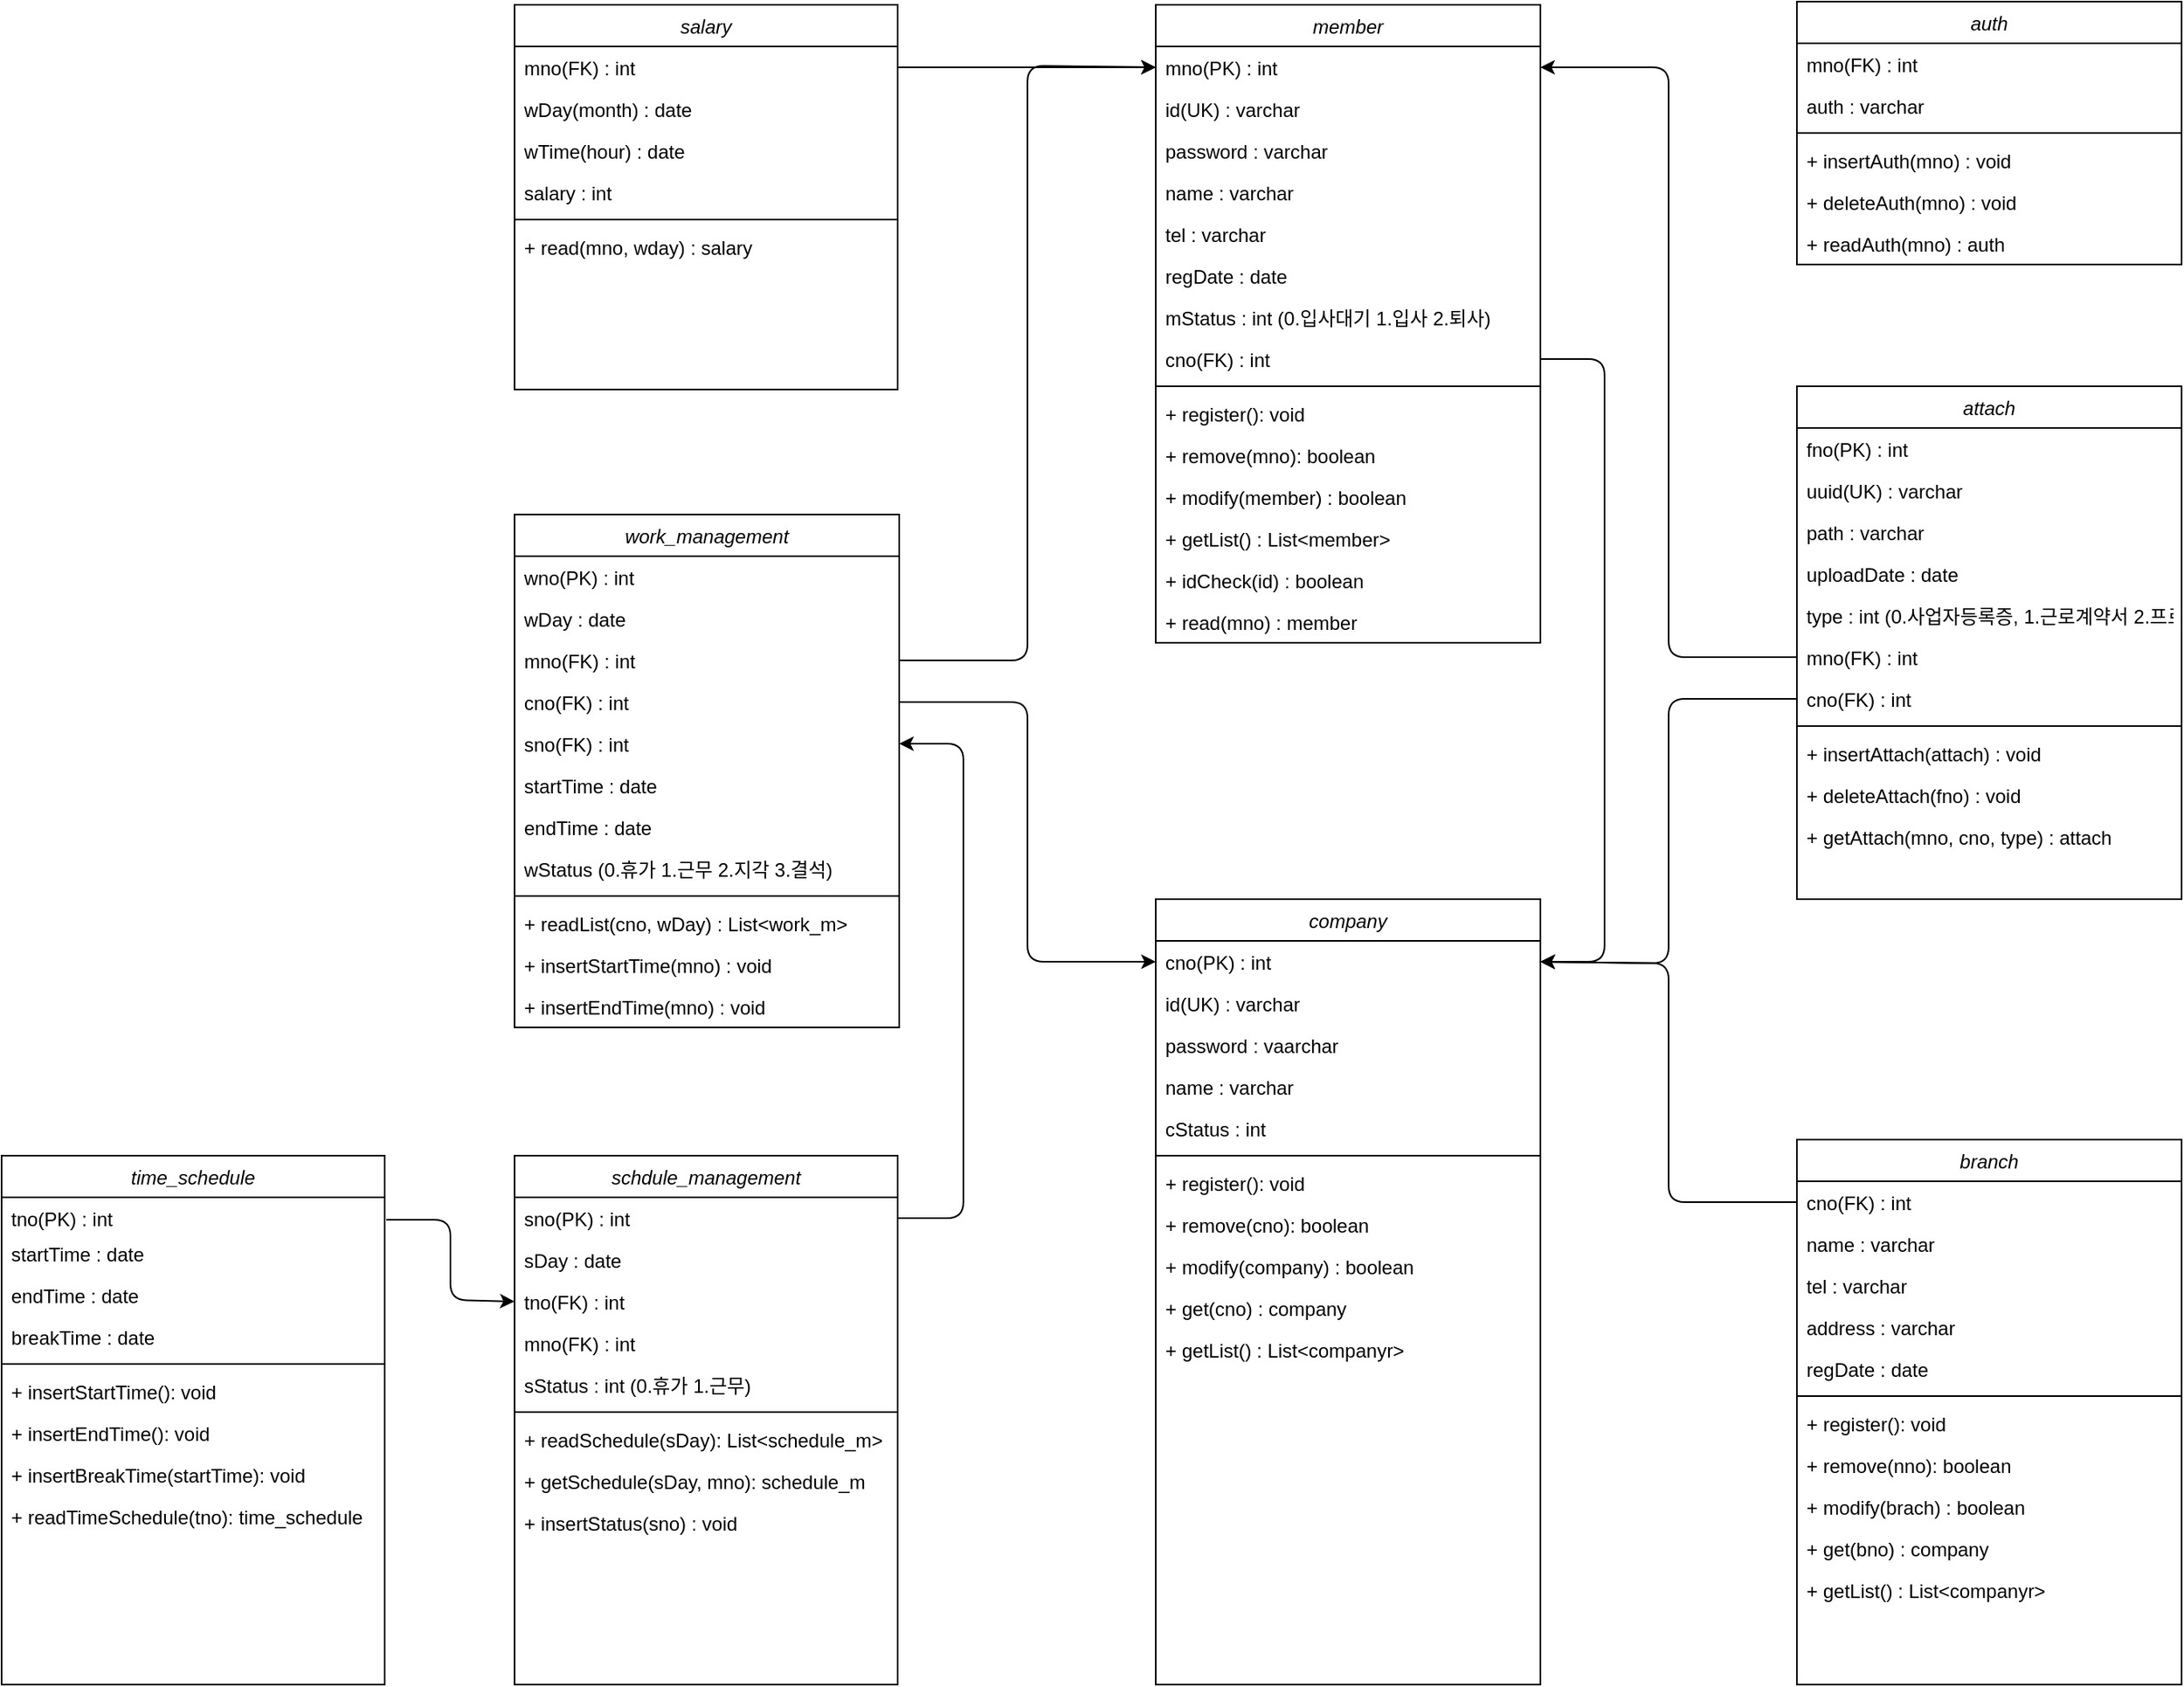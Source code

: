 <mxfile version="14.0.1" type="github">
  <diagram id="C5RBs43oDa-KdzZeNtuy" name="Page-1">
    <mxGraphModel dx="3178" dy="1263" grid="1" gridSize="10" guides="1" tooltips="1" connect="1" arrows="1" fold="1" page="1" pageScale="1" pageWidth="827" pageHeight="1169" math="0" shadow="0">
      <root>
        <mxCell id="WIyWlLk6GJQsqaUBKTNV-0" />
        <mxCell id="WIyWlLk6GJQsqaUBKTNV-1" parent="WIyWlLk6GJQsqaUBKTNV-0" />
        <mxCell id="zkfFHV4jXpPFQw0GAbJ--0" value="member" style="swimlane;fontStyle=2;align=center;verticalAlign=top;childLayout=stackLayout;horizontal=1;startSize=26;horizontalStack=0;resizeParent=1;resizeLast=0;collapsible=1;marginBottom=0;rounded=0;shadow=0;strokeWidth=1;" parent="WIyWlLk6GJQsqaUBKTNV-1" vertex="1">
          <mxGeometry x="200" y="2" width="240" height="398" as="geometry">
            <mxRectangle x="230" y="140" width="160" height="26" as="alternateBounds" />
          </mxGeometry>
        </mxCell>
        <mxCell id="zkfFHV4jXpPFQw0GAbJ--1" value="mno(PK) : int" style="text;align=left;verticalAlign=top;spacingLeft=4;spacingRight=4;overflow=hidden;rotatable=0;points=[[0,0.5],[1,0.5]];portConstraint=eastwest;" parent="zkfFHV4jXpPFQw0GAbJ--0" vertex="1">
          <mxGeometry y="26" width="240" height="26" as="geometry" />
        </mxCell>
        <mxCell id="zkfFHV4jXpPFQw0GAbJ--2" value="id(UK) : varchar" style="text;align=left;verticalAlign=top;spacingLeft=4;spacingRight=4;overflow=hidden;rotatable=0;points=[[0,0.5],[1,0.5]];portConstraint=eastwest;rounded=0;shadow=0;html=0;" parent="zkfFHV4jXpPFQw0GAbJ--0" vertex="1">
          <mxGeometry y="52" width="240" height="26" as="geometry" />
        </mxCell>
        <mxCell id="zkfFHV4jXpPFQw0GAbJ--3" value="password : varchar" style="text;align=left;verticalAlign=top;spacingLeft=4;spacingRight=4;overflow=hidden;rotatable=0;points=[[0,0.5],[1,0.5]];portConstraint=eastwest;rounded=0;shadow=0;html=0;" parent="zkfFHV4jXpPFQw0GAbJ--0" vertex="1">
          <mxGeometry y="78" width="240" height="26" as="geometry" />
        </mxCell>
        <mxCell id="G1WPcgpHf6JRZ7Yt-Vm_-9" value="name : varchar" style="text;align=left;verticalAlign=top;spacingLeft=4;spacingRight=4;overflow=hidden;rotatable=0;points=[[0,0.5],[1,0.5]];portConstraint=eastwest;rounded=0;shadow=0;html=0;" parent="zkfFHV4jXpPFQw0GAbJ--0" vertex="1">
          <mxGeometry y="104" width="240" height="26" as="geometry" />
        </mxCell>
        <mxCell id="G1WPcgpHf6JRZ7Yt-Vm_-3" value="tel : varchar" style="text;align=left;verticalAlign=top;spacingLeft=4;spacingRight=4;overflow=hidden;rotatable=0;points=[[0,0.5],[1,0.5]];portConstraint=eastwest;rounded=0;shadow=0;html=0;" parent="zkfFHV4jXpPFQw0GAbJ--0" vertex="1">
          <mxGeometry y="130" width="240" height="26" as="geometry" />
        </mxCell>
        <mxCell id="G1WPcgpHf6JRZ7Yt-Vm_-4" value="regDate : date" style="text;align=left;verticalAlign=top;spacingLeft=4;spacingRight=4;overflow=hidden;rotatable=0;points=[[0,0.5],[1,0.5]];portConstraint=eastwest;rounded=0;shadow=0;html=0;" parent="zkfFHV4jXpPFQw0GAbJ--0" vertex="1">
          <mxGeometry y="156" width="240" height="26" as="geometry" />
        </mxCell>
        <mxCell id="G1WPcgpHf6JRZ7Yt-Vm_-12" value="mStatus : int (0.입사대기 1.입사 2.퇴사)" style="text;align=left;verticalAlign=top;spacingLeft=4;spacingRight=4;overflow=hidden;rotatable=0;points=[[0,0.5],[1,0.5]];portConstraint=eastwest;rounded=0;shadow=0;html=0;" parent="zkfFHV4jXpPFQw0GAbJ--0" vertex="1">
          <mxGeometry y="182" width="240" height="26" as="geometry" />
        </mxCell>
        <mxCell id="G1WPcgpHf6JRZ7Yt-Vm_-89" value="cno(FK) : int" style="text;align=left;verticalAlign=top;spacingLeft=4;spacingRight=4;overflow=hidden;rotatable=0;points=[[0,0.5],[1,0.5]];portConstraint=eastwest;rounded=0;shadow=0;html=0;" parent="zkfFHV4jXpPFQw0GAbJ--0" vertex="1">
          <mxGeometry y="208" width="240" height="26" as="geometry" />
        </mxCell>
        <mxCell id="G1WPcgpHf6JRZ7Yt-Vm_-146" value="" style="line;strokeWidth=1;fillColor=none;align=left;verticalAlign=middle;spacingTop=-1;spacingLeft=3;spacingRight=3;rotatable=0;labelPosition=right;points=[];portConstraint=eastwest;" parent="zkfFHV4jXpPFQw0GAbJ--0" vertex="1">
          <mxGeometry y="234" width="240" height="8" as="geometry" />
        </mxCell>
        <mxCell id="G1WPcgpHf6JRZ7Yt-Vm_-147" value="+ register(): void" style="text;strokeColor=none;fillColor=none;align=left;verticalAlign=top;spacingLeft=4;spacingRight=4;overflow=hidden;rotatable=0;points=[[0,0.5],[1,0.5]];portConstraint=eastwest;" parent="zkfFHV4jXpPFQw0GAbJ--0" vertex="1">
          <mxGeometry y="242" width="240" height="26" as="geometry" />
        </mxCell>
        <mxCell id="G1WPcgpHf6JRZ7Yt-Vm_-148" value="+ remove(mno): boolean" style="text;strokeColor=none;fillColor=none;align=left;verticalAlign=top;spacingLeft=4;spacingRight=4;overflow=hidden;rotatable=0;points=[[0,0.5],[1,0.5]];portConstraint=eastwest;" parent="zkfFHV4jXpPFQw0GAbJ--0" vertex="1">
          <mxGeometry y="268" width="240" height="26" as="geometry" />
        </mxCell>
        <mxCell id="G1WPcgpHf6JRZ7Yt-Vm_-149" value="+ modify(member) : boolean" style="text;strokeColor=none;fillColor=none;align=left;verticalAlign=top;spacingLeft=4;spacingRight=4;overflow=hidden;rotatable=0;points=[[0,0.5],[1,0.5]];portConstraint=eastwest;" parent="zkfFHV4jXpPFQw0GAbJ--0" vertex="1">
          <mxGeometry y="294" width="240" height="26" as="geometry" />
        </mxCell>
        <mxCell id="G1WPcgpHf6JRZ7Yt-Vm_-151" value="+ getList() : List&lt;member&gt;" style="text;strokeColor=none;fillColor=none;align=left;verticalAlign=top;spacingLeft=4;spacingRight=4;overflow=hidden;rotatable=0;points=[[0,0.5],[1,0.5]];portConstraint=eastwest;" parent="zkfFHV4jXpPFQw0GAbJ--0" vertex="1">
          <mxGeometry y="320" width="240" height="26" as="geometry" />
        </mxCell>
        <mxCell id="G1WPcgpHf6JRZ7Yt-Vm_-152" value="+ idCheck(id) : boolean" style="text;strokeColor=none;fillColor=none;align=left;verticalAlign=top;spacingLeft=4;spacingRight=4;overflow=hidden;rotatable=0;points=[[0,0.5],[1,0.5]];portConstraint=eastwest;" parent="zkfFHV4jXpPFQw0GAbJ--0" vertex="1">
          <mxGeometry y="346" width="240" height="26" as="geometry" />
        </mxCell>
        <mxCell id="G1WPcgpHf6JRZ7Yt-Vm_-153" value="+ read(mno) : member" style="text;strokeColor=none;fillColor=none;align=left;verticalAlign=top;spacingLeft=4;spacingRight=4;overflow=hidden;rotatable=0;points=[[0,0.5],[1,0.5]];portConstraint=eastwest;" parent="zkfFHV4jXpPFQw0GAbJ--0" vertex="1">
          <mxGeometry y="372" width="240" height="26" as="geometry" />
        </mxCell>
        <mxCell id="G1WPcgpHf6JRZ7Yt-Vm_-15" value="auth" style="swimlane;fontStyle=2;align=center;verticalAlign=top;childLayout=stackLayout;horizontal=1;startSize=26;horizontalStack=0;resizeParent=1;resizeLast=0;collapsible=1;marginBottom=0;rounded=0;shadow=0;strokeWidth=1;" parent="WIyWlLk6GJQsqaUBKTNV-1" vertex="1">
          <mxGeometry x="600" width="240" height="164" as="geometry">
            <mxRectangle x="230" y="140" width="160" height="26" as="alternateBounds" />
          </mxGeometry>
        </mxCell>
        <mxCell id="G1WPcgpHf6JRZ7Yt-Vm_-16" value="mno(FK) : int" style="text;align=left;verticalAlign=top;spacingLeft=4;spacingRight=4;overflow=hidden;rotatable=0;points=[[0,0.5],[1,0.5]];portConstraint=eastwest;" parent="G1WPcgpHf6JRZ7Yt-Vm_-15" vertex="1">
          <mxGeometry y="26" width="240" height="26" as="geometry" />
        </mxCell>
        <mxCell id="G1WPcgpHf6JRZ7Yt-Vm_-17" value="auth : varchar" style="text;align=left;verticalAlign=top;spacingLeft=4;spacingRight=4;overflow=hidden;rotatable=0;points=[[0,0.5],[1,0.5]];portConstraint=eastwest;rounded=0;shadow=0;html=0;" parent="G1WPcgpHf6JRZ7Yt-Vm_-15" vertex="1">
          <mxGeometry y="52" width="240" height="26" as="geometry" />
        </mxCell>
        <mxCell id="G1WPcgpHf6JRZ7Yt-Vm_-156" value="" style="line;strokeWidth=1;fillColor=none;align=left;verticalAlign=middle;spacingTop=-1;spacingLeft=3;spacingRight=3;rotatable=0;labelPosition=right;points=[];portConstraint=eastwest;" parent="G1WPcgpHf6JRZ7Yt-Vm_-15" vertex="1">
          <mxGeometry y="78" width="240" height="8" as="geometry" />
        </mxCell>
        <mxCell id="G1WPcgpHf6JRZ7Yt-Vm_-157" value="+ insertAuth(mno) : void" style="text;strokeColor=none;fillColor=none;align=left;verticalAlign=top;spacingLeft=4;spacingRight=4;overflow=hidden;rotatable=0;points=[[0,0.5],[1,0.5]];portConstraint=eastwest;" parent="G1WPcgpHf6JRZ7Yt-Vm_-15" vertex="1">
          <mxGeometry y="86" width="240" height="26" as="geometry" />
        </mxCell>
        <mxCell id="G1WPcgpHf6JRZ7Yt-Vm_-158" value="+ deleteAuth(mno) : void" style="text;strokeColor=none;fillColor=none;align=left;verticalAlign=top;spacingLeft=4;spacingRight=4;overflow=hidden;rotatable=0;points=[[0,0.5],[1,0.5]];portConstraint=eastwest;" parent="G1WPcgpHf6JRZ7Yt-Vm_-15" vertex="1">
          <mxGeometry y="112" width="240" height="26" as="geometry" />
        </mxCell>
        <mxCell id="G1WPcgpHf6JRZ7Yt-Vm_-161" value="+ readAuth(mno) : auth" style="text;strokeColor=none;fillColor=none;align=left;verticalAlign=top;spacingLeft=4;spacingRight=4;overflow=hidden;rotatable=0;points=[[0,0.5],[1,0.5]];portConstraint=eastwest;" parent="G1WPcgpHf6JRZ7Yt-Vm_-15" vertex="1">
          <mxGeometry y="138" width="240" height="26" as="geometry" />
        </mxCell>
        <mxCell id="G1WPcgpHf6JRZ7Yt-Vm_-24" value="attach" style="swimlane;fontStyle=2;align=center;verticalAlign=top;childLayout=stackLayout;horizontal=1;startSize=26;horizontalStack=0;resizeParent=1;resizeLast=0;collapsible=1;marginBottom=0;rounded=0;shadow=0;strokeWidth=1;" parent="WIyWlLk6GJQsqaUBKTNV-1" vertex="1">
          <mxGeometry x="600" y="240" width="240" height="320" as="geometry">
            <mxRectangle x="600" y="120" width="160" height="26" as="alternateBounds" />
          </mxGeometry>
        </mxCell>
        <mxCell id="G1WPcgpHf6JRZ7Yt-Vm_-25" value="fno(PK) : int" style="text;align=left;verticalAlign=top;spacingLeft=4;spacingRight=4;overflow=hidden;rotatable=0;points=[[0,0.5],[1,0.5]];portConstraint=eastwest;" parent="G1WPcgpHf6JRZ7Yt-Vm_-24" vertex="1">
          <mxGeometry y="26" width="240" height="26" as="geometry" />
        </mxCell>
        <mxCell id="G1WPcgpHf6JRZ7Yt-Vm_-26" value="uuid(UK) : varchar" style="text;align=left;verticalAlign=top;spacingLeft=4;spacingRight=4;overflow=hidden;rotatable=0;points=[[0,0.5],[1,0.5]];portConstraint=eastwest;rounded=0;shadow=0;html=0;" parent="G1WPcgpHf6JRZ7Yt-Vm_-24" vertex="1">
          <mxGeometry y="52" width="240" height="26" as="geometry" />
        </mxCell>
        <mxCell id="G1WPcgpHf6JRZ7Yt-Vm_-27" value="path : varchar" style="text;align=left;verticalAlign=top;spacingLeft=4;spacingRight=4;overflow=hidden;rotatable=0;points=[[0,0.5],[1,0.5]];portConstraint=eastwest;rounded=0;shadow=0;html=0;" parent="G1WPcgpHf6JRZ7Yt-Vm_-24" vertex="1">
          <mxGeometry y="78" width="240" height="26" as="geometry" />
        </mxCell>
        <mxCell id="G1WPcgpHf6JRZ7Yt-Vm_-28" value="uploadDate : date" style="text;align=left;verticalAlign=top;spacingLeft=4;spacingRight=4;overflow=hidden;rotatable=0;points=[[0,0.5],[1,0.5]];portConstraint=eastwest;rounded=0;shadow=0;html=0;" parent="G1WPcgpHf6JRZ7Yt-Vm_-24" vertex="1">
          <mxGeometry y="104" width="240" height="26" as="geometry" />
        </mxCell>
        <mxCell id="G1WPcgpHf6JRZ7Yt-Vm_-79" value="type : int (0.사업자등록증, 1.근로계약서 2.프로필사진)" style="text;align=left;verticalAlign=top;spacingLeft=4;spacingRight=4;overflow=hidden;rotatable=0;points=[[0,0.5],[1,0.5]];portConstraint=eastwest;rounded=0;shadow=0;html=0;" parent="G1WPcgpHf6JRZ7Yt-Vm_-24" vertex="1">
          <mxGeometry y="130" width="240" height="26" as="geometry" />
        </mxCell>
        <mxCell id="G1WPcgpHf6JRZ7Yt-Vm_-29" value="mno(FK) : int" style="text;align=left;verticalAlign=top;spacingLeft=4;spacingRight=4;overflow=hidden;rotatable=0;points=[[0,0.5],[1,0.5]];portConstraint=eastwest;rounded=0;shadow=0;html=0;" parent="G1WPcgpHf6JRZ7Yt-Vm_-24" vertex="1">
          <mxGeometry y="156" width="240" height="26" as="geometry" />
        </mxCell>
        <mxCell id="G1WPcgpHf6JRZ7Yt-Vm_-106" value="cno(FK) : int" style="text;align=left;verticalAlign=top;spacingLeft=4;spacingRight=4;overflow=hidden;rotatable=0;points=[[0,0.5],[1,0.5]];portConstraint=eastwest;rounded=0;shadow=0;html=0;" parent="G1WPcgpHf6JRZ7Yt-Vm_-24" vertex="1">
          <mxGeometry y="182" width="240" height="26" as="geometry" />
        </mxCell>
        <mxCell id="G1WPcgpHf6JRZ7Yt-Vm_-163" value="" style="line;strokeWidth=1;fillColor=none;align=left;verticalAlign=middle;spacingTop=-1;spacingLeft=3;spacingRight=3;rotatable=0;labelPosition=right;points=[];portConstraint=eastwest;" parent="G1WPcgpHf6JRZ7Yt-Vm_-24" vertex="1">
          <mxGeometry y="208" width="240" height="8" as="geometry" />
        </mxCell>
        <mxCell id="G1WPcgpHf6JRZ7Yt-Vm_-165" value="+ insertAttach(attach) : void" style="text;strokeColor=none;fillColor=none;align=left;verticalAlign=top;spacingLeft=4;spacingRight=4;overflow=hidden;rotatable=0;points=[[0,0.5],[1,0.5]];portConstraint=eastwest;" parent="G1WPcgpHf6JRZ7Yt-Vm_-24" vertex="1">
          <mxGeometry y="216" width="240" height="26" as="geometry" />
        </mxCell>
        <mxCell id="G1WPcgpHf6JRZ7Yt-Vm_-166" value="+ deleteAttach(fno) : void" style="text;strokeColor=none;fillColor=none;align=left;verticalAlign=top;spacingLeft=4;spacingRight=4;overflow=hidden;rotatable=0;points=[[0,0.5],[1,0.5]];portConstraint=eastwest;" parent="G1WPcgpHf6JRZ7Yt-Vm_-24" vertex="1">
          <mxGeometry y="242" width="240" height="26" as="geometry" />
        </mxCell>
        <mxCell id="G1WPcgpHf6JRZ7Yt-Vm_-167" value="+ getAttach(mno, cno, type) : attach&#xa;" style="text;strokeColor=none;fillColor=none;align=left;verticalAlign=top;spacingLeft=4;spacingRight=4;overflow=hidden;rotatable=0;points=[[0,0.5],[1,0.5]];portConstraint=eastwest;" parent="G1WPcgpHf6JRZ7Yt-Vm_-24" vertex="1">
          <mxGeometry y="268" width="240" height="26" as="geometry" />
        </mxCell>
        <mxCell id="G1WPcgpHf6JRZ7Yt-Vm_-32" value="work_management" style="swimlane;fontStyle=2;align=center;verticalAlign=top;childLayout=stackLayout;horizontal=1;startSize=26;horizontalStack=0;resizeParent=1;resizeLast=0;collapsible=1;marginBottom=0;rounded=0;shadow=0;strokeWidth=1;" parent="WIyWlLk6GJQsqaUBKTNV-1" vertex="1">
          <mxGeometry x="-200" y="320" width="240" height="320" as="geometry">
            <mxRectangle x="230" y="140" width="160" height="26" as="alternateBounds" />
          </mxGeometry>
        </mxCell>
        <mxCell id="G1WPcgpHf6JRZ7Yt-Vm_-41" value="wno(PK) : int" style="text;align=left;verticalAlign=top;spacingLeft=4;spacingRight=4;overflow=hidden;rotatable=0;points=[[0,0.5],[1,0.5]];portConstraint=eastwest;" parent="G1WPcgpHf6JRZ7Yt-Vm_-32" vertex="1">
          <mxGeometry y="26" width="240" height="26" as="geometry" />
        </mxCell>
        <mxCell id="G1WPcgpHf6JRZ7Yt-Vm_-34" value="wDay : date" style="text;align=left;verticalAlign=top;spacingLeft=4;spacingRight=4;overflow=hidden;rotatable=0;points=[[0,0.5],[1,0.5]];portConstraint=eastwest;rounded=0;shadow=0;html=0;" parent="G1WPcgpHf6JRZ7Yt-Vm_-32" vertex="1">
          <mxGeometry y="52" width="240" height="26" as="geometry" />
        </mxCell>
        <mxCell id="G1WPcgpHf6JRZ7Yt-Vm_-33" value="mno(FK) : int" style="text;align=left;verticalAlign=top;spacingLeft=4;spacingRight=4;overflow=hidden;rotatable=0;points=[[0,0.5],[1,0.5]];portConstraint=eastwest;" parent="G1WPcgpHf6JRZ7Yt-Vm_-32" vertex="1">
          <mxGeometry y="78" width="240" height="26" as="geometry" />
        </mxCell>
        <mxCell id="G1WPcgpHf6JRZ7Yt-Vm_-107" value="cno(FK) : int" style="text;align=left;verticalAlign=top;spacingLeft=4;spacingRight=4;overflow=hidden;rotatable=0;points=[[0,0.5],[1,0.5]];portConstraint=eastwest;rounded=0;shadow=0;html=0;" parent="G1WPcgpHf6JRZ7Yt-Vm_-32" vertex="1">
          <mxGeometry y="104" width="240" height="26" as="geometry" />
        </mxCell>
        <mxCell id="G1WPcgpHf6JRZ7Yt-Vm_-68" value="sno(FK) : int" style="text;align=left;verticalAlign=top;spacingLeft=4;spacingRight=4;overflow=hidden;rotatable=0;points=[[0,0.5],[1,0.5]];portConstraint=eastwest;rounded=0;shadow=0;html=0;" parent="G1WPcgpHf6JRZ7Yt-Vm_-32" vertex="1">
          <mxGeometry y="130" width="240" height="26" as="geometry" />
        </mxCell>
        <mxCell id="G1WPcgpHf6JRZ7Yt-Vm_-35" value="startTime : date" style="text;align=left;verticalAlign=top;spacingLeft=4;spacingRight=4;overflow=hidden;rotatable=0;points=[[0,0.5],[1,0.5]];portConstraint=eastwest;rounded=0;shadow=0;html=0;" parent="G1WPcgpHf6JRZ7Yt-Vm_-32" vertex="1">
          <mxGeometry y="156" width="240" height="26" as="geometry" />
        </mxCell>
        <mxCell id="G1WPcgpHf6JRZ7Yt-Vm_-36" value="endTime : date" style="text;align=left;verticalAlign=top;spacingLeft=4;spacingRight=4;overflow=hidden;rotatable=0;points=[[0,0.5],[1,0.5]];portConstraint=eastwest;rounded=0;shadow=0;html=0;" parent="G1WPcgpHf6JRZ7Yt-Vm_-32" vertex="1">
          <mxGeometry y="182" width="240" height="26" as="geometry" />
        </mxCell>
        <mxCell id="G1WPcgpHf6JRZ7Yt-Vm_-37" value="wStatus (0.휴가 1.근무 2.지각 3.결석)" style="text;align=left;verticalAlign=top;spacingLeft=4;spacingRight=4;overflow=hidden;rotatable=0;points=[[0,0.5],[1,0.5]];portConstraint=eastwest;rounded=0;shadow=0;html=0;" parent="G1WPcgpHf6JRZ7Yt-Vm_-32" vertex="1">
          <mxGeometry y="208" width="240" height="26" as="geometry" />
        </mxCell>
        <mxCell id="G1WPcgpHf6JRZ7Yt-Vm_-175" value="" style="line;strokeWidth=1;fillColor=none;align=left;verticalAlign=middle;spacingTop=-1;spacingLeft=3;spacingRight=3;rotatable=0;labelPosition=right;points=[];portConstraint=eastwest;" parent="G1WPcgpHf6JRZ7Yt-Vm_-32" vertex="1">
          <mxGeometry y="234" width="240" height="8" as="geometry" />
        </mxCell>
        <mxCell id="G1WPcgpHf6JRZ7Yt-Vm_-195" value="+ readList(cno, wDay) : List&lt;work_m&gt;" style="text;strokeColor=none;fillColor=none;align=left;verticalAlign=top;spacingLeft=4;spacingRight=4;overflow=hidden;rotatable=0;points=[[0,0.5],[1,0.5]];portConstraint=eastwest;" parent="G1WPcgpHf6JRZ7Yt-Vm_-32" vertex="1">
          <mxGeometry y="242" width="240" height="26" as="geometry" />
        </mxCell>
        <mxCell id="G1WPcgpHf6JRZ7Yt-Vm_-196" value="+ insertStartTime(mno) : void" style="text;strokeColor=none;fillColor=none;align=left;verticalAlign=top;spacingLeft=4;spacingRight=4;overflow=hidden;rotatable=0;points=[[0,0.5],[1,0.5]];portConstraint=eastwest;" parent="G1WPcgpHf6JRZ7Yt-Vm_-32" vertex="1">
          <mxGeometry y="268" width="240" height="26" as="geometry" />
        </mxCell>
        <mxCell id="G1WPcgpHf6JRZ7Yt-Vm_-197" value="+ insertEndTime(mno) : void" style="text;strokeColor=none;fillColor=none;align=left;verticalAlign=top;spacingLeft=4;spacingRight=4;overflow=hidden;rotatable=0;points=[[0,0.5],[1,0.5]];portConstraint=eastwest;" parent="G1WPcgpHf6JRZ7Yt-Vm_-32" vertex="1">
          <mxGeometry y="294" width="240" height="26" as="geometry" />
        </mxCell>
        <mxCell id="G1WPcgpHf6JRZ7Yt-Vm_-42" value="schdule_management" style="swimlane;fontStyle=2;align=center;verticalAlign=top;childLayout=stackLayout;horizontal=1;startSize=26;horizontalStack=0;resizeParent=1;resizeLast=0;collapsible=1;marginBottom=0;rounded=0;shadow=0;strokeWidth=1;" parent="WIyWlLk6GJQsqaUBKTNV-1" vertex="1">
          <mxGeometry x="-200" y="720" width="239" height="330" as="geometry">
            <mxRectangle x="230" y="140" width="160" height="26" as="alternateBounds" />
          </mxGeometry>
        </mxCell>
        <mxCell id="G1WPcgpHf6JRZ7Yt-Vm_-43" value="sno(PK) : int" style="text;align=left;verticalAlign=top;spacingLeft=4;spacingRight=4;overflow=hidden;rotatable=0;points=[[0,0.5],[1,0.5]];portConstraint=eastwest;" parent="G1WPcgpHf6JRZ7Yt-Vm_-42" vertex="1">
          <mxGeometry y="26" width="239" height="26" as="geometry" />
        </mxCell>
        <mxCell id="G1WPcgpHf6JRZ7Yt-Vm_-44" value="sDay : date" style="text;align=left;verticalAlign=top;spacingLeft=4;spacingRight=4;overflow=hidden;rotatable=0;points=[[0,0.5],[1,0.5]];portConstraint=eastwest;rounded=0;shadow=0;html=0;" parent="G1WPcgpHf6JRZ7Yt-Vm_-42" vertex="1">
          <mxGeometry y="52" width="239" height="26" as="geometry" />
        </mxCell>
        <mxCell id="G1WPcgpHf6JRZ7Yt-Vm_-45" value="tno(FK) : int" style="text;align=left;verticalAlign=top;spacingLeft=4;spacingRight=4;overflow=hidden;rotatable=0;points=[[0,0.5],[1,0.5]];portConstraint=eastwest;rounded=0;shadow=0;html=0;" parent="G1WPcgpHf6JRZ7Yt-Vm_-42" vertex="1">
          <mxGeometry y="78" width="239" height="26" as="geometry" />
        </mxCell>
        <mxCell id="G1WPcgpHf6JRZ7Yt-Vm_-191" value="mno(FK) : int" style="text;align=left;verticalAlign=top;spacingLeft=4;spacingRight=4;overflow=hidden;rotatable=0;points=[[0,0.5],[1,0.5]];portConstraint=eastwest;rounded=0;shadow=0;html=0;" parent="G1WPcgpHf6JRZ7Yt-Vm_-42" vertex="1">
          <mxGeometry y="104" width="239" height="26" as="geometry" />
        </mxCell>
        <mxCell id="G1WPcgpHf6JRZ7Yt-Vm_-46" value="sStatus : int (0.휴가 1.근무)" style="text;align=left;verticalAlign=top;spacingLeft=4;spacingRight=4;overflow=hidden;rotatable=0;points=[[0,0.5],[1,0.5]];portConstraint=eastwest;rounded=0;shadow=0;html=0;" parent="G1WPcgpHf6JRZ7Yt-Vm_-42" vertex="1">
          <mxGeometry y="130" width="239" height="26" as="geometry" />
        </mxCell>
        <mxCell id="G1WPcgpHf6JRZ7Yt-Vm_-177" value="" style="line;strokeWidth=1;fillColor=none;align=left;verticalAlign=middle;spacingTop=-1;spacingLeft=3;spacingRight=3;rotatable=0;labelPosition=right;points=[];portConstraint=eastwest;" parent="G1WPcgpHf6JRZ7Yt-Vm_-42" vertex="1">
          <mxGeometry y="156" width="239" height="8" as="geometry" />
        </mxCell>
        <mxCell id="G1WPcgpHf6JRZ7Yt-Vm_-192" value="+ readSchedule(sDay): List&lt;schedule_m&gt;" style="text;strokeColor=none;fillColor=none;align=left;verticalAlign=top;spacingLeft=4;spacingRight=4;overflow=hidden;rotatable=0;points=[[0,0.5],[1,0.5]];portConstraint=eastwest;" parent="G1WPcgpHf6JRZ7Yt-Vm_-42" vertex="1">
          <mxGeometry y="164" width="239" height="26" as="geometry" />
        </mxCell>
        <mxCell id="G1WPcgpHf6JRZ7Yt-Vm_-194" value="+ getSchedule(sDay, mno): schedule_m" style="text;strokeColor=none;fillColor=none;align=left;verticalAlign=top;spacingLeft=4;spacingRight=4;overflow=hidden;rotatable=0;points=[[0,0.5],[1,0.5]];portConstraint=eastwest;" parent="G1WPcgpHf6JRZ7Yt-Vm_-42" vertex="1">
          <mxGeometry y="190" width="239" height="26" as="geometry" />
        </mxCell>
        <mxCell id="G1WPcgpHf6JRZ7Yt-Vm_-193" value="+ insertStatus(sno) : void" style="text;strokeColor=none;fillColor=none;align=left;verticalAlign=top;spacingLeft=4;spacingRight=4;overflow=hidden;rotatable=0;points=[[0,0.5],[1,0.5]];portConstraint=eastwest;" parent="G1WPcgpHf6JRZ7Yt-Vm_-42" vertex="1">
          <mxGeometry y="216" width="239" height="26" as="geometry" />
        </mxCell>
        <mxCell id="G1WPcgpHf6JRZ7Yt-Vm_-50" value="time_schedule" style="swimlane;fontStyle=2;align=center;verticalAlign=top;childLayout=stackLayout;horizontal=1;startSize=26;horizontalStack=0;resizeParent=1;resizeLast=0;collapsible=1;marginBottom=0;rounded=0;shadow=0;strokeWidth=1;" parent="WIyWlLk6GJQsqaUBKTNV-1" vertex="1">
          <mxGeometry x="-520" y="720" width="239" height="330" as="geometry">
            <mxRectangle x="230" y="140" width="160" height="26" as="alternateBounds" />
          </mxGeometry>
        </mxCell>
        <mxCell id="G1WPcgpHf6JRZ7Yt-Vm_-51" value="tno(PK) : int" style="text;align=left;verticalAlign=top;spacingLeft=4;spacingRight=4;overflow=hidden;rotatable=0;points=[[0,0.5],[1,0.5]];portConstraint=eastwest;" parent="G1WPcgpHf6JRZ7Yt-Vm_-50" vertex="1">
          <mxGeometry y="26" width="239" height="22" as="geometry" />
        </mxCell>
        <mxCell id="G1WPcgpHf6JRZ7Yt-Vm_-52" value="startTime : date" style="text;align=left;verticalAlign=top;spacingLeft=4;spacingRight=4;overflow=hidden;rotatable=0;points=[[0,0.5],[1,0.5]];portConstraint=eastwest;rounded=0;shadow=0;html=0;" parent="G1WPcgpHf6JRZ7Yt-Vm_-50" vertex="1">
          <mxGeometry y="48" width="239" height="26" as="geometry" />
        </mxCell>
        <mxCell id="G1WPcgpHf6JRZ7Yt-Vm_-53" value="endTime : date" style="text;align=left;verticalAlign=top;spacingLeft=4;spacingRight=4;overflow=hidden;rotatable=0;points=[[0,0.5],[1,0.5]];portConstraint=eastwest;rounded=0;shadow=0;html=0;" parent="G1WPcgpHf6JRZ7Yt-Vm_-50" vertex="1">
          <mxGeometry y="74" width="239" height="26" as="geometry" />
        </mxCell>
        <mxCell id="G1WPcgpHf6JRZ7Yt-Vm_-55" value="breakTime : date" style="text;align=left;verticalAlign=top;spacingLeft=4;spacingRight=4;overflow=hidden;rotatable=0;points=[[0,0.5],[1,0.5]];portConstraint=eastwest;rounded=0;shadow=0;html=0;" parent="G1WPcgpHf6JRZ7Yt-Vm_-50" vertex="1">
          <mxGeometry y="100" width="239" height="26" as="geometry" />
        </mxCell>
        <mxCell id="G1WPcgpHf6JRZ7Yt-Vm_-176" value="" style="line;strokeWidth=1;fillColor=none;align=left;verticalAlign=middle;spacingTop=-1;spacingLeft=3;spacingRight=3;rotatable=0;labelPosition=right;points=[];portConstraint=eastwest;" parent="G1WPcgpHf6JRZ7Yt-Vm_-50" vertex="1">
          <mxGeometry y="126" width="239" height="8" as="geometry" />
        </mxCell>
        <mxCell id="G1WPcgpHf6JRZ7Yt-Vm_-184" value="+ insertStartTime(): void" style="text;strokeColor=none;fillColor=none;align=left;verticalAlign=top;spacingLeft=4;spacingRight=4;overflow=hidden;rotatable=0;points=[[0,0.5],[1,0.5]];portConstraint=eastwest;" parent="G1WPcgpHf6JRZ7Yt-Vm_-50" vertex="1">
          <mxGeometry y="134" width="239" height="26" as="geometry" />
        </mxCell>
        <mxCell id="G1WPcgpHf6JRZ7Yt-Vm_-185" value="+ insertEndTime(): void" style="text;strokeColor=none;fillColor=none;align=left;verticalAlign=top;spacingLeft=4;spacingRight=4;overflow=hidden;rotatable=0;points=[[0,0.5],[1,0.5]];portConstraint=eastwest;" parent="G1WPcgpHf6JRZ7Yt-Vm_-50" vertex="1">
          <mxGeometry y="160" width="239" height="26" as="geometry" />
        </mxCell>
        <mxCell id="G1WPcgpHf6JRZ7Yt-Vm_-186" value="+ insertBreakTime(startTime): void" style="text;strokeColor=none;fillColor=none;align=left;verticalAlign=top;spacingLeft=4;spacingRight=4;overflow=hidden;rotatable=0;points=[[0,0.5],[1,0.5]];portConstraint=eastwest;" parent="G1WPcgpHf6JRZ7Yt-Vm_-50" vertex="1">
          <mxGeometry y="186" width="239" height="26" as="geometry" />
        </mxCell>
        <mxCell id="G1WPcgpHf6JRZ7Yt-Vm_-187" value="+ readTimeSchedule(tno): time_schedule" style="text;strokeColor=none;fillColor=none;align=left;verticalAlign=top;spacingLeft=4;spacingRight=4;overflow=hidden;rotatable=0;points=[[0,0.5],[1,0.5]];portConstraint=eastwest;" parent="G1WPcgpHf6JRZ7Yt-Vm_-50" vertex="1">
          <mxGeometry y="212" width="239" height="26" as="geometry" />
        </mxCell>
        <mxCell id="G1WPcgpHf6JRZ7Yt-Vm_-58" value="salary" style="swimlane;fontStyle=2;align=center;verticalAlign=top;childLayout=stackLayout;horizontal=1;startSize=26;horizontalStack=0;resizeParent=1;resizeLast=0;collapsible=1;marginBottom=0;rounded=0;shadow=0;strokeWidth=1;" parent="WIyWlLk6GJQsqaUBKTNV-1" vertex="1">
          <mxGeometry x="-200" y="2" width="239" height="240" as="geometry">
            <mxRectangle x="230" y="140" width="160" height="26" as="alternateBounds" />
          </mxGeometry>
        </mxCell>
        <mxCell id="G1WPcgpHf6JRZ7Yt-Vm_-59" value="mno(FK) : int" style="text;align=left;verticalAlign=top;spacingLeft=4;spacingRight=4;overflow=hidden;rotatable=0;points=[[0,0.5],[1,0.5]];portConstraint=eastwest;" parent="G1WPcgpHf6JRZ7Yt-Vm_-58" vertex="1">
          <mxGeometry y="26" width="239" height="26" as="geometry" />
        </mxCell>
        <mxCell id="G1WPcgpHf6JRZ7Yt-Vm_-60" value="wDay(month) : date" style="text;align=left;verticalAlign=top;spacingLeft=4;spacingRight=4;overflow=hidden;rotatable=0;points=[[0,0.5],[1,0.5]];portConstraint=eastwest;rounded=0;shadow=0;html=0;" parent="G1WPcgpHf6JRZ7Yt-Vm_-58" vertex="1">
          <mxGeometry y="52" width="239" height="26" as="geometry" />
        </mxCell>
        <mxCell id="G1WPcgpHf6JRZ7Yt-Vm_-190" value="wTime(hour) : date" style="text;align=left;verticalAlign=top;spacingLeft=4;spacingRight=4;overflow=hidden;rotatable=0;points=[[0,0.5],[1,0.5]];portConstraint=eastwest;rounded=0;shadow=0;html=0;" parent="G1WPcgpHf6JRZ7Yt-Vm_-58" vertex="1">
          <mxGeometry y="78" width="239" height="26" as="geometry" />
        </mxCell>
        <mxCell id="G1WPcgpHf6JRZ7Yt-Vm_-61" value="salary : int" style="text;align=left;verticalAlign=top;spacingLeft=4;spacingRight=4;overflow=hidden;rotatable=0;points=[[0,0.5],[1,0.5]];portConstraint=eastwest;rounded=0;shadow=0;html=0;" parent="G1WPcgpHf6JRZ7Yt-Vm_-58" vertex="1">
          <mxGeometry y="104" width="239" height="26" as="geometry" />
        </mxCell>
        <mxCell id="G1WPcgpHf6JRZ7Yt-Vm_-170" value="" style="line;strokeWidth=1;fillColor=none;align=left;verticalAlign=middle;spacingTop=-1;spacingLeft=3;spacingRight=3;rotatable=0;labelPosition=right;points=[];portConstraint=eastwest;" parent="G1WPcgpHf6JRZ7Yt-Vm_-58" vertex="1">
          <mxGeometry y="130" width="239" height="8" as="geometry" />
        </mxCell>
        <mxCell id="G1WPcgpHf6JRZ7Yt-Vm_-189" value="+ read(mno, wday) : salary" style="text;strokeColor=none;fillColor=none;align=left;verticalAlign=top;spacingLeft=4;spacingRight=4;overflow=hidden;rotatable=0;points=[[0,0.5],[1,0.5]];portConstraint=eastwest;" parent="G1WPcgpHf6JRZ7Yt-Vm_-58" vertex="1">
          <mxGeometry y="138" width="239" height="26" as="geometry" />
        </mxCell>
        <mxCell id="G1WPcgpHf6JRZ7Yt-Vm_-90" value="company" style="swimlane;fontStyle=2;align=center;verticalAlign=top;childLayout=stackLayout;horizontal=1;startSize=26;horizontalStack=0;resizeParent=1;resizeLast=0;collapsible=1;marginBottom=0;rounded=0;shadow=0;strokeWidth=1;" parent="WIyWlLk6GJQsqaUBKTNV-1" vertex="1">
          <mxGeometry x="200" y="560" width="240" height="490" as="geometry">
            <mxRectangle x="230" y="140" width="160" height="26" as="alternateBounds" />
          </mxGeometry>
        </mxCell>
        <mxCell id="G1WPcgpHf6JRZ7Yt-Vm_-91" value="cno(PK) : int" style="text;align=left;verticalAlign=top;spacingLeft=4;spacingRight=4;overflow=hidden;rotatable=0;points=[[0,0.5],[1,0.5]];portConstraint=eastwest;" parent="G1WPcgpHf6JRZ7Yt-Vm_-90" vertex="1">
          <mxGeometry y="26" width="240" height="26" as="geometry" />
        </mxCell>
        <mxCell id="G1WPcgpHf6JRZ7Yt-Vm_-92" value="id(UK) : varchar" style="text;align=left;verticalAlign=top;spacingLeft=4;spacingRight=4;overflow=hidden;rotatable=0;points=[[0,0.5],[1,0.5]];portConstraint=eastwest;rounded=0;shadow=0;html=0;" parent="G1WPcgpHf6JRZ7Yt-Vm_-90" vertex="1">
          <mxGeometry y="52" width="240" height="26" as="geometry" />
        </mxCell>
        <mxCell id="G1WPcgpHf6JRZ7Yt-Vm_-93" value="password : vaarchar" style="text;align=left;verticalAlign=top;spacingLeft=4;spacingRight=4;overflow=hidden;rotatable=0;points=[[0,0.5],[1,0.5]];portConstraint=eastwest;rounded=0;shadow=0;html=0;" parent="G1WPcgpHf6JRZ7Yt-Vm_-90" vertex="1">
          <mxGeometry y="78" width="240" height="26" as="geometry" />
        </mxCell>
        <mxCell id="G1WPcgpHf6JRZ7Yt-Vm_-94" value="name : varchar" style="text;align=left;verticalAlign=top;spacingLeft=4;spacingRight=4;overflow=hidden;rotatable=0;points=[[0,0.5],[1,0.5]];portConstraint=eastwest;rounded=0;shadow=0;html=0;" parent="G1WPcgpHf6JRZ7Yt-Vm_-90" vertex="1">
          <mxGeometry y="104" width="240" height="26" as="geometry" />
        </mxCell>
        <mxCell id="G1WPcgpHf6JRZ7Yt-Vm_-97" value="cStatus : int" style="text;align=left;verticalAlign=top;spacingLeft=4;spacingRight=4;overflow=hidden;rotatable=0;points=[[0,0.5],[1,0.5]];portConstraint=eastwest;rounded=0;shadow=0;html=0;" parent="G1WPcgpHf6JRZ7Yt-Vm_-90" vertex="1">
          <mxGeometry y="130" width="240" height="26" as="geometry" />
        </mxCell>
        <mxCell id="G1WPcgpHf6JRZ7Yt-Vm_-162" value="" style="line;strokeWidth=1;fillColor=none;align=left;verticalAlign=middle;spacingTop=-1;spacingLeft=3;spacingRight=3;rotatable=0;labelPosition=right;points=[];portConstraint=eastwest;" parent="G1WPcgpHf6JRZ7Yt-Vm_-90" vertex="1">
          <mxGeometry y="156" width="240" height="8" as="geometry" />
        </mxCell>
        <mxCell id="G1WPcgpHf6JRZ7Yt-Vm_-178" value="+ register(): void" style="text;strokeColor=none;fillColor=none;align=left;verticalAlign=top;spacingLeft=4;spacingRight=4;overflow=hidden;rotatable=0;points=[[0,0.5],[1,0.5]];portConstraint=eastwest;" parent="G1WPcgpHf6JRZ7Yt-Vm_-90" vertex="1">
          <mxGeometry y="164" width="240" height="26" as="geometry" />
        </mxCell>
        <mxCell id="G1WPcgpHf6JRZ7Yt-Vm_-179" value="+ remove(cno): boolean" style="text;strokeColor=none;fillColor=none;align=left;verticalAlign=top;spacingLeft=4;spacingRight=4;overflow=hidden;rotatable=0;points=[[0,0.5],[1,0.5]];portConstraint=eastwest;" parent="G1WPcgpHf6JRZ7Yt-Vm_-90" vertex="1">
          <mxGeometry y="190" width="240" height="26" as="geometry" />
        </mxCell>
        <mxCell id="G1WPcgpHf6JRZ7Yt-Vm_-180" value="+ modify(company) : boolean" style="text;strokeColor=none;fillColor=none;align=left;verticalAlign=top;spacingLeft=4;spacingRight=4;overflow=hidden;rotatable=0;points=[[0,0.5],[1,0.5]];portConstraint=eastwest;" parent="G1WPcgpHf6JRZ7Yt-Vm_-90" vertex="1">
          <mxGeometry y="216" width="240" height="26" as="geometry" />
        </mxCell>
        <mxCell id="G1WPcgpHf6JRZ7Yt-Vm_-181" value="+ get(cno) : company" style="text;strokeColor=none;fillColor=none;align=left;verticalAlign=top;spacingLeft=4;spacingRight=4;overflow=hidden;rotatable=0;points=[[0,0.5],[1,0.5]];portConstraint=eastwest;" parent="G1WPcgpHf6JRZ7Yt-Vm_-90" vertex="1">
          <mxGeometry y="242" width="240" height="26" as="geometry" />
        </mxCell>
        <mxCell id="G1WPcgpHf6JRZ7Yt-Vm_-182" value="+ getList() : List&lt;companyr&gt;" style="text;strokeColor=none;fillColor=none;align=left;verticalAlign=top;spacingLeft=4;spacingRight=4;overflow=hidden;rotatable=0;points=[[0,0.5],[1,0.5]];portConstraint=eastwest;" parent="G1WPcgpHf6JRZ7Yt-Vm_-90" vertex="1">
          <mxGeometry y="268" width="240" height="26" as="geometry" />
        </mxCell>
        <mxCell id="G1WPcgpHf6JRZ7Yt-Vm_-202" value="" style="endArrow=classic;html=1;exitX=1;exitY=0.5;exitDx=0;exitDy=0;entryX=0;entryY=0.5;entryDx=0;entryDy=0;" parent="WIyWlLk6GJQsqaUBKTNV-1" source="G1WPcgpHf6JRZ7Yt-Vm_-59" target="zkfFHV4jXpPFQw0GAbJ--1" edge="1">
          <mxGeometry width="50" height="50" relative="1" as="geometry">
            <mxPoint x="40" y="430" as="sourcePoint" />
            <mxPoint x="90" y="380" as="targetPoint" />
            <Array as="points" />
          </mxGeometry>
        </mxCell>
        <mxCell id="G1WPcgpHf6JRZ7Yt-Vm_-204" value="" style="endArrow=classic;html=1;exitX=0;exitY=0.5;exitDx=0;exitDy=0;entryX=1;entryY=0.5;entryDx=0;entryDy=0;" parent="WIyWlLk6GJQsqaUBKTNV-1" source="G1WPcgpHf6JRZ7Yt-Vm_-29" target="zkfFHV4jXpPFQw0GAbJ--1" edge="1">
          <mxGeometry width="50" height="50" relative="1" as="geometry">
            <mxPoint x="520" y="470" as="sourcePoint" />
            <mxPoint x="480" y="409" as="targetPoint" />
            <Array as="points">
              <mxPoint x="520" y="409" />
              <mxPoint x="520" y="41" />
            </Array>
          </mxGeometry>
        </mxCell>
        <mxCell id="G1WPcgpHf6JRZ7Yt-Vm_-205" value="" style="endArrow=classic;html=1;exitX=0;exitY=0.5;exitDx=0;exitDy=0;entryX=1;entryY=0.5;entryDx=0;entryDy=0;" parent="WIyWlLk6GJQsqaUBKTNV-1" source="G1WPcgpHf6JRZ7Yt-Vm_-106" target="G1WPcgpHf6JRZ7Yt-Vm_-91" edge="1">
          <mxGeometry width="50" height="50" relative="1" as="geometry">
            <mxPoint x="470" y="510" as="sourcePoint" />
            <mxPoint x="520" y="460" as="targetPoint" />
            <Array as="points">
              <mxPoint x="520" y="435" />
              <mxPoint x="520" y="600" />
            </Array>
          </mxGeometry>
        </mxCell>
        <mxCell id="G1WPcgpHf6JRZ7Yt-Vm_-206" value="" style="endArrow=classic;html=1;entryX=0;entryY=0.5;entryDx=0;entryDy=0;" parent="WIyWlLk6GJQsqaUBKTNV-1" target="G1WPcgpHf6JRZ7Yt-Vm_-45" edge="1">
          <mxGeometry width="50" height="50" relative="1" as="geometry">
            <mxPoint x="-280" y="760" as="sourcePoint" />
            <mxPoint x="-200" y="650" as="targetPoint" />
            <Array as="points">
              <mxPoint x="-240" y="760" />
              <mxPoint x="-240" y="810" />
            </Array>
          </mxGeometry>
        </mxCell>
        <mxCell id="G1WPcgpHf6JRZ7Yt-Vm_-207" value="" style="endArrow=classic;html=1;exitX=1;exitY=0.5;exitDx=0;exitDy=0;entryX=1;entryY=0.5;entryDx=0;entryDy=0;" parent="WIyWlLk6GJQsqaUBKTNV-1" source="G1WPcgpHf6JRZ7Yt-Vm_-43" target="G1WPcgpHf6JRZ7Yt-Vm_-68" edge="1">
          <mxGeometry width="50" height="50" relative="1" as="geometry">
            <mxPoint x="110" y="850" as="sourcePoint" />
            <mxPoint x="160" y="800" as="targetPoint" />
            <Array as="points">
              <mxPoint x="80" y="759" />
              <mxPoint x="80" y="463" />
            </Array>
          </mxGeometry>
        </mxCell>
        <mxCell id="G1WPcgpHf6JRZ7Yt-Vm_-208" value="" style="endArrow=classic;html=1;exitX=1;exitY=0.5;exitDx=0;exitDy=0;entryX=0;entryY=0.5;entryDx=0;entryDy=0;" parent="WIyWlLk6GJQsqaUBKTNV-1" source="G1WPcgpHf6JRZ7Yt-Vm_-33" target="zkfFHV4jXpPFQw0GAbJ--1" edge="1">
          <mxGeometry width="50" height="50" relative="1" as="geometry">
            <mxPoint x="230" y="540" as="sourcePoint" />
            <mxPoint x="280" y="490" as="targetPoint" />
            <Array as="points">
              <mxPoint x="120" y="411" />
              <mxPoint x="120" y="40" />
            </Array>
          </mxGeometry>
        </mxCell>
        <mxCell id="G1WPcgpHf6JRZ7Yt-Vm_-209" value="" style="endArrow=classic;html=1;exitX=1;exitY=0.5;exitDx=0;exitDy=0;entryX=0;entryY=0.5;entryDx=0;entryDy=0;" parent="WIyWlLk6GJQsqaUBKTNV-1" source="G1WPcgpHf6JRZ7Yt-Vm_-107" target="G1WPcgpHf6JRZ7Yt-Vm_-91" edge="1">
          <mxGeometry width="50" height="50" relative="1" as="geometry">
            <mxPoint x="270" y="530" as="sourcePoint" />
            <mxPoint x="320" y="480" as="targetPoint" />
            <Array as="points">
              <mxPoint x="120" y="437" />
              <mxPoint x="120" y="599" />
            </Array>
          </mxGeometry>
        </mxCell>
        <mxCell id="ZZmR2CcybDZlRpdbDxTR-0" value="branch" style="swimlane;fontStyle=2;align=center;verticalAlign=top;childLayout=stackLayout;horizontal=1;startSize=26;horizontalStack=0;resizeParent=1;resizeLast=0;collapsible=1;marginBottom=0;rounded=0;shadow=0;strokeWidth=1;" vertex="1" parent="WIyWlLk6GJQsqaUBKTNV-1">
          <mxGeometry x="600" y="710" width="240" height="340" as="geometry">
            <mxRectangle x="230" y="140" width="160" height="26" as="alternateBounds" />
          </mxGeometry>
        </mxCell>
        <mxCell id="ZZmR2CcybDZlRpdbDxTR-3" value="cno(FK) : int" style="text;align=left;verticalAlign=top;spacingLeft=4;spacingRight=4;overflow=hidden;rotatable=0;points=[[0,0.5],[1,0.5]];portConstraint=eastwest;rounded=0;shadow=0;html=0;" vertex="1" parent="ZZmR2CcybDZlRpdbDxTR-0">
          <mxGeometry y="26" width="240" height="26" as="geometry" />
        </mxCell>
        <mxCell id="ZZmR2CcybDZlRpdbDxTR-4" value="name : varchar" style="text;align=left;verticalAlign=top;spacingLeft=4;spacingRight=4;overflow=hidden;rotatable=0;points=[[0,0.5],[1,0.5]];portConstraint=eastwest;rounded=0;shadow=0;html=0;" vertex="1" parent="ZZmR2CcybDZlRpdbDxTR-0">
          <mxGeometry y="52" width="240" height="26" as="geometry" />
        </mxCell>
        <mxCell id="ZZmR2CcybDZlRpdbDxTR-5" value="tel : varchar" style="text;align=left;verticalAlign=top;spacingLeft=4;spacingRight=4;overflow=hidden;rotatable=0;points=[[0,0.5],[1,0.5]];portConstraint=eastwest;rounded=0;shadow=0;html=0;" vertex="1" parent="ZZmR2CcybDZlRpdbDxTR-0">
          <mxGeometry y="78" width="240" height="26" as="geometry" />
        </mxCell>
        <mxCell id="ZZmR2CcybDZlRpdbDxTR-7" value="address : varchar" style="text;align=left;verticalAlign=top;spacingLeft=4;spacingRight=4;overflow=hidden;rotatable=0;points=[[0,0.5],[1,0.5]];portConstraint=eastwest;rounded=0;shadow=0;html=0;" vertex="1" parent="ZZmR2CcybDZlRpdbDxTR-0">
          <mxGeometry y="104" width="240" height="26" as="geometry" />
        </mxCell>
        <mxCell id="ZZmR2CcybDZlRpdbDxTR-8" value="regDate : date" style="text;align=left;verticalAlign=top;spacingLeft=4;spacingRight=4;overflow=hidden;rotatable=0;points=[[0,0.5],[1,0.5]];portConstraint=eastwest;rounded=0;shadow=0;html=0;" vertex="1" parent="ZZmR2CcybDZlRpdbDxTR-0">
          <mxGeometry y="130" width="240" height="26" as="geometry" />
        </mxCell>
        <mxCell id="ZZmR2CcybDZlRpdbDxTR-10" value="" style="line;strokeWidth=1;fillColor=none;align=left;verticalAlign=middle;spacingTop=-1;spacingLeft=3;spacingRight=3;rotatable=0;labelPosition=right;points=[];portConstraint=eastwest;" vertex="1" parent="ZZmR2CcybDZlRpdbDxTR-0">
          <mxGeometry y="156" width="240" height="8" as="geometry" />
        </mxCell>
        <mxCell id="ZZmR2CcybDZlRpdbDxTR-11" value="+ register(): void" style="text;strokeColor=none;fillColor=none;align=left;verticalAlign=top;spacingLeft=4;spacingRight=4;overflow=hidden;rotatable=0;points=[[0,0.5],[1,0.5]];portConstraint=eastwest;" vertex="1" parent="ZZmR2CcybDZlRpdbDxTR-0">
          <mxGeometry y="164" width="240" height="26" as="geometry" />
        </mxCell>
        <mxCell id="ZZmR2CcybDZlRpdbDxTR-12" value="+ remove(nno): boolean" style="text;strokeColor=none;fillColor=none;align=left;verticalAlign=top;spacingLeft=4;spacingRight=4;overflow=hidden;rotatable=0;points=[[0,0.5],[1,0.5]];portConstraint=eastwest;" vertex="1" parent="ZZmR2CcybDZlRpdbDxTR-0">
          <mxGeometry y="190" width="240" height="26" as="geometry" />
        </mxCell>
        <mxCell id="ZZmR2CcybDZlRpdbDxTR-13" value="+ modify(brach) : boolean" style="text;strokeColor=none;fillColor=none;align=left;verticalAlign=top;spacingLeft=4;spacingRight=4;overflow=hidden;rotatable=0;points=[[0,0.5],[1,0.5]];portConstraint=eastwest;" vertex="1" parent="ZZmR2CcybDZlRpdbDxTR-0">
          <mxGeometry y="216" width="240" height="26" as="geometry" />
        </mxCell>
        <mxCell id="ZZmR2CcybDZlRpdbDxTR-14" value="+ get(bno) : company" style="text;strokeColor=none;fillColor=none;align=left;verticalAlign=top;spacingLeft=4;spacingRight=4;overflow=hidden;rotatable=0;points=[[0,0.5],[1,0.5]];portConstraint=eastwest;" vertex="1" parent="ZZmR2CcybDZlRpdbDxTR-0">
          <mxGeometry y="242" width="240" height="26" as="geometry" />
        </mxCell>
        <mxCell id="ZZmR2CcybDZlRpdbDxTR-15" value="+ getList() : List&lt;companyr&gt;" style="text;strokeColor=none;fillColor=none;align=left;verticalAlign=top;spacingLeft=4;spacingRight=4;overflow=hidden;rotatable=0;points=[[0,0.5],[1,0.5]];portConstraint=eastwest;" vertex="1" parent="ZZmR2CcybDZlRpdbDxTR-0">
          <mxGeometry y="268" width="240" height="26" as="geometry" />
        </mxCell>
        <mxCell id="ZZmR2CcybDZlRpdbDxTR-16" value="" style="endArrow=classic;html=1;exitX=0;exitY=0.5;exitDx=0;exitDy=0;entryX=1;entryY=0.5;entryDx=0;entryDy=0;" edge="1" parent="WIyWlLk6GJQsqaUBKTNV-1" source="ZZmR2CcybDZlRpdbDxTR-3" target="G1WPcgpHf6JRZ7Yt-Vm_-91">
          <mxGeometry width="50" height="50" relative="1" as="geometry">
            <mxPoint x="540" y="730" as="sourcePoint" />
            <mxPoint x="460" y="780" as="targetPoint" />
            <Array as="points">
              <mxPoint x="520" y="749" />
              <mxPoint x="520" y="600" />
            </Array>
          </mxGeometry>
        </mxCell>
        <mxCell id="ZZmR2CcybDZlRpdbDxTR-18" value="" style="endArrow=classic;html=1;exitX=1;exitY=0.5;exitDx=0;exitDy=0;entryX=1;entryY=0.5;entryDx=0;entryDy=0;" edge="1" parent="WIyWlLk6GJQsqaUBKTNV-1" source="G1WPcgpHf6JRZ7Yt-Vm_-89" target="G1WPcgpHf6JRZ7Yt-Vm_-91">
          <mxGeometry width="50" height="50" relative="1" as="geometry">
            <mxPoint x="340" y="560" as="sourcePoint" />
            <mxPoint x="480" y="580" as="targetPoint" />
            <Array as="points">
              <mxPoint x="480" y="223" />
              <mxPoint x="480" y="599" />
            </Array>
          </mxGeometry>
        </mxCell>
      </root>
    </mxGraphModel>
  </diagram>
</mxfile>
